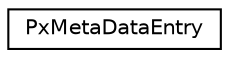 digraph "Graphical Class Hierarchy"
{
  edge [fontname="Helvetica",fontsize="10",labelfontname="Helvetica",labelfontsize="10"];
  node [fontname="Helvetica",fontsize="10",shape=record];
  rankdir="LR";
  Node0 [label="PxMetaDataEntry",height=0.2,width=0.4,color="black", fillcolor="white", style="filled",URL="$structPxMetaDataEntry.html",tooltip="Struct to store meta data definitions. "];
}
